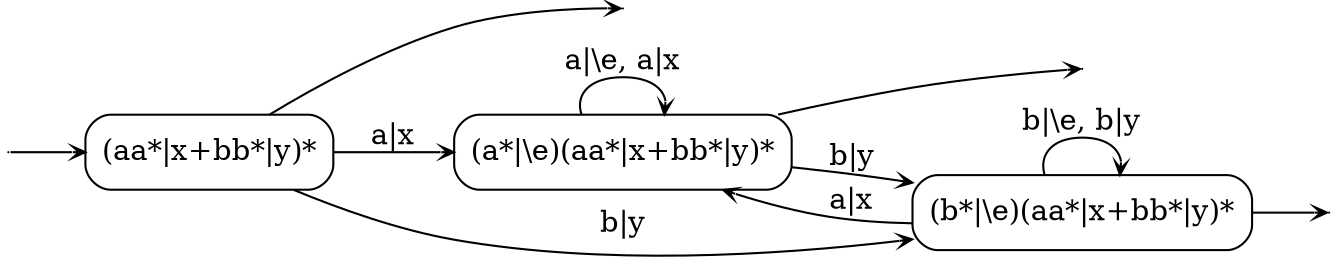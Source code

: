 digraph
{
  vcsn_context = "lat<nullableset<letterset<char_letters(ab)>>, nullableset<letterset<char_letters(xy)>>>, q"
  rankdir = LR
  edge [arrowhead = vee, arrowsize = .6]
  {
    node [shape = point, width = 0]
    I0
    F0
    F1
    F2
  }
  {
    node [shape = circle, style = rounded, width = 0.5]
    0 [label = "(aa*|x+bb*|y)*", shape = box]
    1 [label = "(a*|\\e)(aa*|x+bb*|y)*", shape = box]
    2 [label = "(b*|\\e)(aa*|x+bb*|y)*", shape = box]
  }
  I0 -> 0
  0 -> F0
  0 -> 1 [label = "a|x"]
  0 -> 2 [label = "b|y"]
  1 -> F1
  1 -> 1 [label = "a|\\e, a|x"]
  1 -> 2 [label = "b|y"]
  2 -> F2
  2 -> 1 [label = "a|x"]
  2 -> 2 [label = "b|\\e, b|y"]
}

